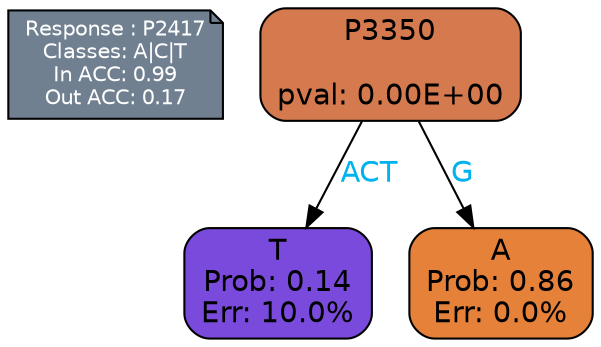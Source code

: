 digraph Tree {
node [shape=box, style="filled, rounded", color="black", fontname=helvetica] ;
graph [ranksep=equally, splines=polylines, bgcolor=transparent, dpi=600] ;
edge [fontname=helvetica] ;
LEGEND [label="Response : P2417
Classes: A|C|T
In ACC: 0.99
Out ACC: 0.17
",shape=note,align=left,style=filled,fillcolor="slategray",fontcolor="white",fontsize=10];1 [label="P3350

pval: 0.00E+00", fillcolor="#d5794f"] ;
2 [label="T
Prob: 0.14
Err: 10.0%", fillcolor="#794adb"] ;
3 [label="A
Prob: 0.86
Err: 0.0%", fillcolor="#e58139"] ;
1 -> 2 [label="ACT",fontcolor=deepskyblue2] ;
1 -> 3 [label="G",fontcolor=deepskyblue2] ;
{rank = same; 2;3;}{rank = same; LEGEND;1;}}